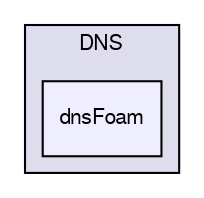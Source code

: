 digraph "applications/solvers/DNS/dnsFoam" {
  bgcolor=transparent;
  compound=true
  node [ fontsize="10", fontname="FreeSans"];
  edge [ labelfontsize="10", labelfontname="FreeSans"];
  subgraph clusterdir_cd92214bc98a4694331953f5bfc53511 {
    graph [ bgcolor="#ddddee", pencolor="black", label="DNS" fontname="FreeSans", fontsize="10", URL="dir_cd92214bc98a4694331953f5bfc53511.html"]
  dir_86649e9769991d19bbf486690d08bde1 [shape=box, label="dnsFoam", style="filled", fillcolor="#eeeeff", pencolor="black", URL="dir_86649e9769991d19bbf486690d08bde1.html"];
  }
}
